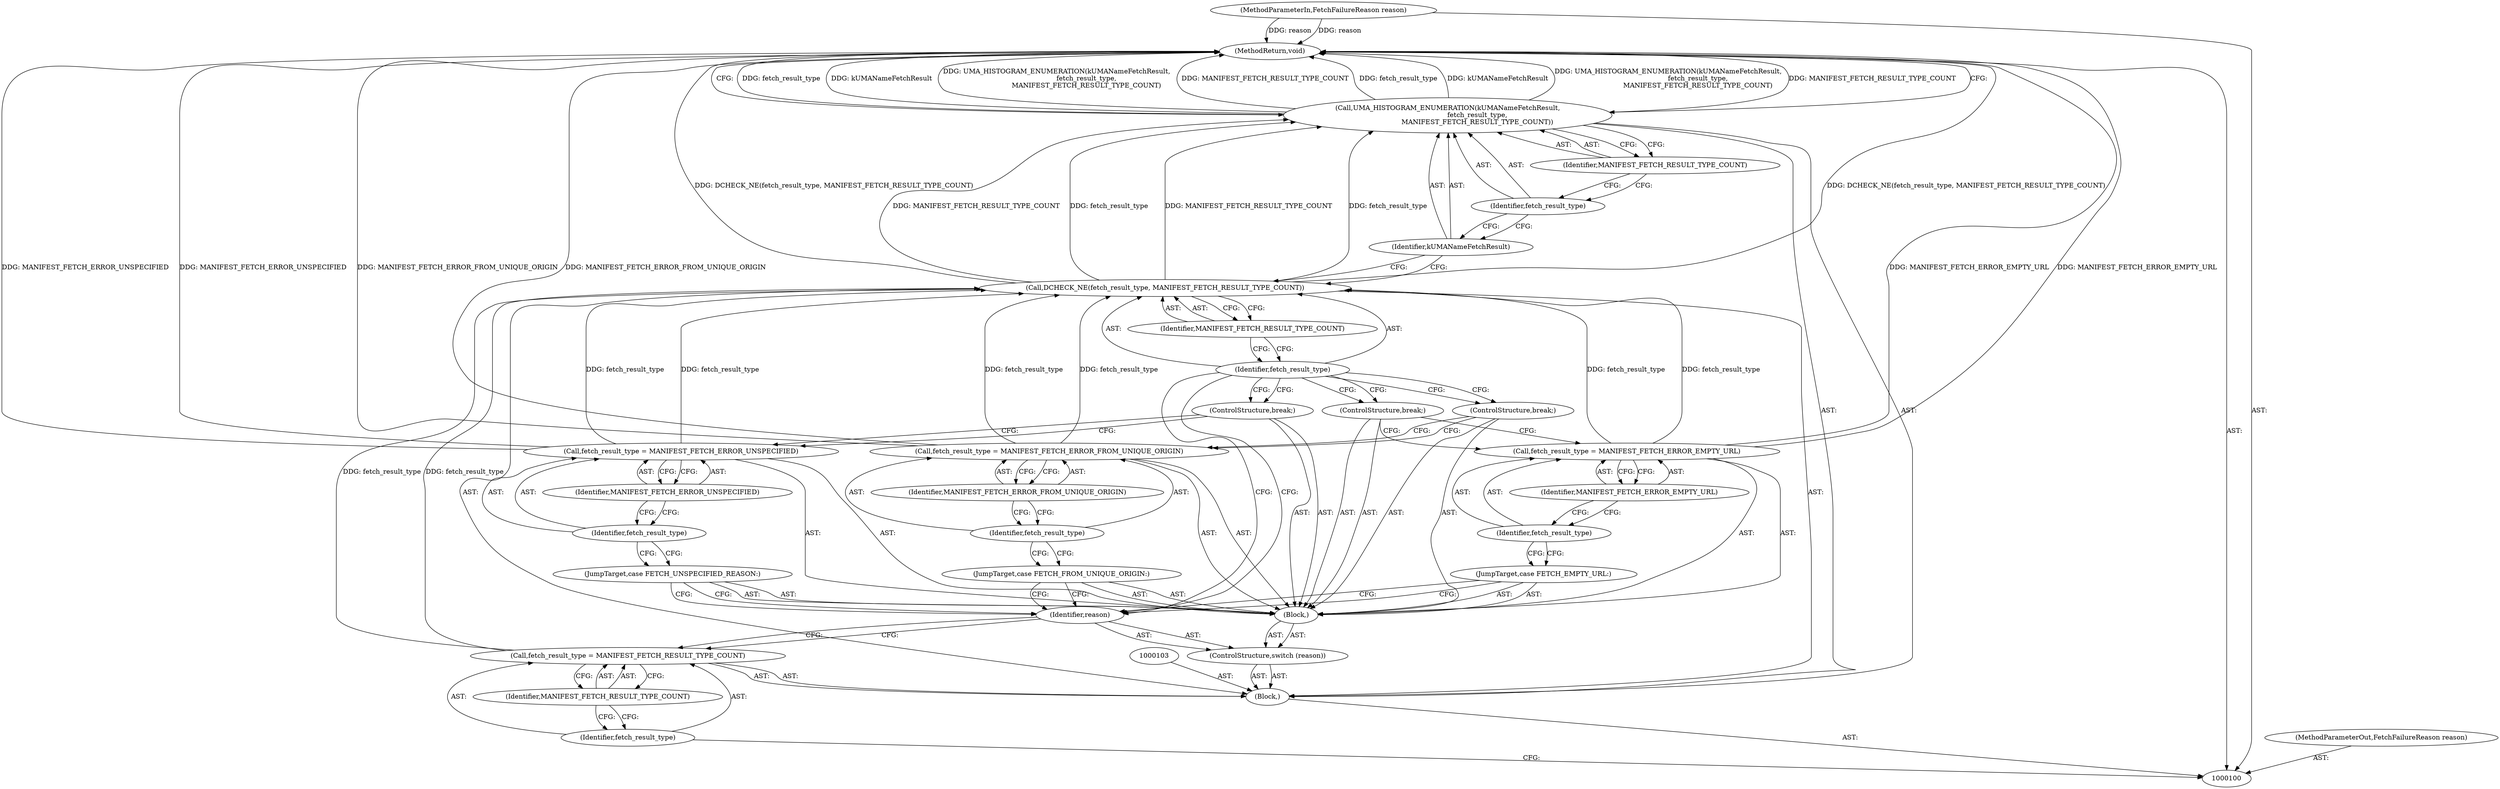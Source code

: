 digraph "0_Chrome_ffac0ee4b8b00944e2ddf23f7f4f55daff3c117e_1" {
"1000132" [label="(MethodReturn,void)"];
"1000101" [label="(MethodParameterIn,FetchFailureReason reason)"];
"1000154" [label="(MethodParameterOut,FetchFailureReason reason)"];
"1000102" [label="(Block,)"];
"1000120" [label="(JumpTarget,case FETCH_UNSPECIFIED_REASON:)"];
"1000123" [label="(Identifier,MANIFEST_FETCH_ERROR_UNSPECIFIED)"];
"1000121" [label="(Call,fetch_result_type = MANIFEST_FETCH_ERROR_UNSPECIFIED)"];
"1000122" [label="(Identifier,fetch_result_type)"];
"1000124" [label="(ControlStructure,break;)"];
"1000126" [label="(Identifier,fetch_result_type)"];
"1000125" [label="(Call,DCHECK_NE(fetch_result_type, MANIFEST_FETCH_RESULT_TYPE_COUNT))"];
"1000127" [label="(Identifier,MANIFEST_FETCH_RESULT_TYPE_COUNT)"];
"1000128" [label="(Call,UMA_HISTOGRAM_ENUMERATION(kUMANameFetchResult,\n                            fetch_result_type,\n                            MANIFEST_FETCH_RESULT_TYPE_COUNT))"];
"1000129" [label="(Identifier,kUMANameFetchResult)"];
"1000130" [label="(Identifier,fetch_result_type)"];
"1000131" [label="(Identifier,MANIFEST_FETCH_RESULT_TYPE_COUNT)"];
"1000104" [label="(Call,fetch_result_type = MANIFEST_FETCH_RESULT_TYPE_COUNT)"];
"1000105" [label="(Identifier,fetch_result_type)"];
"1000106" [label="(Identifier,MANIFEST_FETCH_RESULT_TYPE_COUNT)"];
"1000108" [label="(Identifier,reason)"];
"1000109" [label="(Block,)"];
"1000107" [label="(ControlStructure,switch (reason))"];
"1000110" [label="(JumpTarget,case FETCH_EMPTY_URL:)"];
"1000113" [label="(Identifier,MANIFEST_FETCH_ERROR_EMPTY_URL)"];
"1000111" [label="(Call,fetch_result_type = MANIFEST_FETCH_ERROR_EMPTY_URL)"];
"1000112" [label="(Identifier,fetch_result_type)"];
"1000114" [label="(ControlStructure,break;)"];
"1000115" [label="(JumpTarget,case FETCH_FROM_UNIQUE_ORIGIN:)"];
"1000118" [label="(Identifier,MANIFEST_FETCH_ERROR_FROM_UNIQUE_ORIGIN)"];
"1000116" [label="(Call,fetch_result_type = MANIFEST_FETCH_ERROR_FROM_UNIQUE_ORIGIN)"];
"1000117" [label="(Identifier,fetch_result_type)"];
"1000119" [label="(ControlStructure,break;)"];
"1000132" -> "1000100"  [label="AST: "];
"1000132" -> "1000128"  [label="CFG: "];
"1000128" -> "1000132"  [label="DDG: fetch_result_type"];
"1000128" -> "1000132"  [label="DDG: kUMANameFetchResult"];
"1000128" -> "1000132"  [label="DDG: UMA_HISTOGRAM_ENUMERATION(kUMANameFetchResult,\n                            fetch_result_type,\n                            MANIFEST_FETCH_RESULT_TYPE_COUNT)"];
"1000128" -> "1000132"  [label="DDG: MANIFEST_FETCH_RESULT_TYPE_COUNT"];
"1000125" -> "1000132"  [label="DDG: DCHECK_NE(fetch_result_type, MANIFEST_FETCH_RESULT_TYPE_COUNT)"];
"1000121" -> "1000132"  [label="DDG: MANIFEST_FETCH_ERROR_UNSPECIFIED"];
"1000116" -> "1000132"  [label="DDG: MANIFEST_FETCH_ERROR_FROM_UNIQUE_ORIGIN"];
"1000111" -> "1000132"  [label="DDG: MANIFEST_FETCH_ERROR_EMPTY_URL"];
"1000101" -> "1000132"  [label="DDG: reason"];
"1000101" -> "1000100"  [label="AST: "];
"1000101" -> "1000132"  [label="DDG: reason"];
"1000154" -> "1000100"  [label="AST: "];
"1000102" -> "1000100"  [label="AST: "];
"1000103" -> "1000102"  [label="AST: "];
"1000104" -> "1000102"  [label="AST: "];
"1000107" -> "1000102"  [label="AST: "];
"1000125" -> "1000102"  [label="AST: "];
"1000128" -> "1000102"  [label="AST: "];
"1000120" -> "1000109"  [label="AST: "];
"1000120" -> "1000108"  [label="CFG: "];
"1000122" -> "1000120"  [label="CFG: "];
"1000123" -> "1000121"  [label="AST: "];
"1000123" -> "1000122"  [label="CFG: "];
"1000121" -> "1000123"  [label="CFG: "];
"1000121" -> "1000109"  [label="AST: "];
"1000121" -> "1000123"  [label="CFG: "];
"1000122" -> "1000121"  [label="AST: "];
"1000123" -> "1000121"  [label="AST: "];
"1000124" -> "1000121"  [label="CFG: "];
"1000121" -> "1000132"  [label="DDG: MANIFEST_FETCH_ERROR_UNSPECIFIED"];
"1000121" -> "1000125"  [label="DDG: fetch_result_type"];
"1000122" -> "1000121"  [label="AST: "];
"1000122" -> "1000120"  [label="CFG: "];
"1000123" -> "1000122"  [label="CFG: "];
"1000124" -> "1000109"  [label="AST: "];
"1000124" -> "1000121"  [label="CFG: "];
"1000126" -> "1000124"  [label="CFG: "];
"1000126" -> "1000125"  [label="AST: "];
"1000126" -> "1000108"  [label="CFG: "];
"1000126" -> "1000114"  [label="CFG: "];
"1000126" -> "1000119"  [label="CFG: "];
"1000126" -> "1000124"  [label="CFG: "];
"1000127" -> "1000126"  [label="CFG: "];
"1000125" -> "1000102"  [label="AST: "];
"1000125" -> "1000127"  [label="CFG: "];
"1000126" -> "1000125"  [label="AST: "];
"1000127" -> "1000125"  [label="AST: "];
"1000129" -> "1000125"  [label="CFG: "];
"1000125" -> "1000132"  [label="DDG: DCHECK_NE(fetch_result_type, MANIFEST_FETCH_RESULT_TYPE_COUNT)"];
"1000116" -> "1000125"  [label="DDG: fetch_result_type"];
"1000104" -> "1000125"  [label="DDG: fetch_result_type"];
"1000111" -> "1000125"  [label="DDG: fetch_result_type"];
"1000121" -> "1000125"  [label="DDG: fetch_result_type"];
"1000125" -> "1000128"  [label="DDG: fetch_result_type"];
"1000125" -> "1000128"  [label="DDG: MANIFEST_FETCH_RESULT_TYPE_COUNT"];
"1000127" -> "1000125"  [label="AST: "];
"1000127" -> "1000126"  [label="CFG: "];
"1000125" -> "1000127"  [label="CFG: "];
"1000128" -> "1000102"  [label="AST: "];
"1000128" -> "1000131"  [label="CFG: "];
"1000129" -> "1000128"  [label="AST: "];
"1000130" -> "1000128"  [label="AST: "];
"1000131" -> "1000128"  [label="AST: "];
"1000132" -> "1000128"  [label="CFG: "];
"1000128" -> "1000132"  [label="DDG: fetch_result_type"];
"1000128" -> "1000132"  [label="DDG: kUMANameFetchResult"];
"1000128" -> "1000132"  [label="DDG: UMA_HISTOGRAM_ENUMERATION(kUMANameFetchResult,\n                            fetch_result_type,\n                            MANIFEST_FETCH_RESULT_TYPE_COUNT)"];
"1000128" -> "1000132"  [label="DDG: MANIFEST_FETCH_RESULT_TYPE_COUNT"];
"1000125" -> "1000128"  [label="DDG: fetch_result_type"];
"1000125" -> "1000128"  [label="DDG: MANIFEST_FETCH_RESULT_TYPE_COUNT"];
"1000129" -> "1000128"  [label="AST: "];
"1000129" -> "1000125"  [label="CFG: "];
"1000130" -> "1000129"  [label="CFG: "];
"1000130" -> "1000128"  [label="AST: "];
"1000130" -> "1000129"  [label="CFG: "];
"1000131" -> "1000130"  [label="CFG: "];
"1000131" -> "1000128"  [label="AST: "];
"1000131" -> "1000130"  [label="CFG: "];
"1000128" -> "1000131"  [label="CFG: "];
"1000104" -> "1000102"  [label="AST: "];
"1000104" -> "1000106"  [label="CFG: "];
"1000105" -> "1000104"  [label="AST: "];
"1000106" -> "1000104"  [label="AST: "];
"1000108" -> "1000104"  [label="CFG: "];
"1000104" -> "1000125"  [label="DDG: fetch_result_type"];
"1000105" -> "1000104"  [label="AST: "];
"1000105" -> "1000100"  [label="CFG: "];
"1000106" -> "1000105"  [label="CFG: "];
"1000106" -> "1000104"  [label="AST: "];
"1000106" -> "1000105"  [label="CFG: "];
"1000104" -> "1000106"  [label="CFG: "];
"1000108" -> "1000107"  [label="AST: "];
"1000108" -> "1000104"  [label="CFG: "];
"1000110" -> "1000108"  [label="CFG: "];
"1000115" -> "1000108"  [label="CFG: "];
"1000120" -> "1000108"  [label="CFG: "];
"1000126" -> "1000108"  [label="CFG: "];
"1000109" -> "1000107"  [label="AST: "];
"1000110" -> "1000109"  [label="AST: "];
"1000111" -> "1000109"  [label="AST: "];
"1000114" -> "1000109"  [label="AST: "];
"1000115" -> "1000109"  [label="AST: "];
"1000116" -> "1000109"  [label="AST: "];
"1000119" -> "1000109"  [label="AST: "];
"1000120" -> "1000109"  [label="AST: "];
"1000121" -> "1000109"  [label="AST: "];
"1000124" -> "1000109"  [label="AST: "];
"1000107" -> "1000102"  [label="AST: "];
"1000108" -> "1000107"  [label="AST: "];
"1000109" -> "1000107"  [label="AST: "];
"1000110" -> "1000109"  [label="AST: "];
"1000110" -> "1000108"  [label="CFG: "];
"1000112" -> "1000110"  [label="CFG: "];
"1000113" -> "1000111"  [label="AST: "];
"1000113" -> "1000112"  [label="CFG: "];
"1000111" -> "1000113"  [label="CFG: "];
"1000111" -> "1000109"  [label="AST: "];
"1000111" -> "1000113"  [label="CFG: "];
"1000112" -> "1000111"  [label="AST: "];
"1000113" -> "1000111"  [label="AST: "];
"1000114" -> "1000111"  [label="CFG: "];
"1000111" -> "1000132"  [label="DDG: MANIFEST_FETCH_ERROR_EMPTY_URL"];
"1000111" -> "1000125"  [label="DDG: fetch_result_type"];
"1000112" -> "1000111"  [label="AST: "];
"1000112" -> "1000110"  [label="CFG: "];
"1000113" -> "1000112"  [label="CFG: "];
"1000114" -> "1000109"  [label="AST: "];
"1000114" -> "1000111"  [label="CFG: "];
"1000126" -> "1000114"  [label="CFG: "];
"1000115" -> "1000109"  [label="AST: "];
"1000115" -> "1000108"  [label="CFG: "];
"1000117" -> "1000115"  [label="CFG: "];
"1000118" -> "1000116"  [label="AST: "];
"1000118" -> "1000117"  [label="CFG: "];
"1000116" -> "1000118"  [label="CFG: "];
"1000116" -> "1000109"  [label="AST: "];
"1000116" -> "1000118"  [label="CFG: "];
"1000117" -> "1000116"  [label="AST: "];
"1000118" -> "1000116"  [label="AST: "];
"1000119" -> "1000116"  [label="CFG: "];
"1000116" -> "1000132"  [label="DDG: MANIFEST_FETCH_ERROR_FROM_UNIQUE_ORIGIN"];
"1000116" -> "1000125"  [label="DDG: fetch_result_type"];
"1000117" -> "1000116"  [label="AST: "];
"1000117" -> "1000115"  [label="CFG: "];
"1000118" -> "1000117"  [label="CFG: "];
"1000119" -> "1000109"  [label="AST: "];
"1000119" -> "1000116"  [label="CFG: "];
"1000126" -> "1000119"  [label="CFG: "];
}
